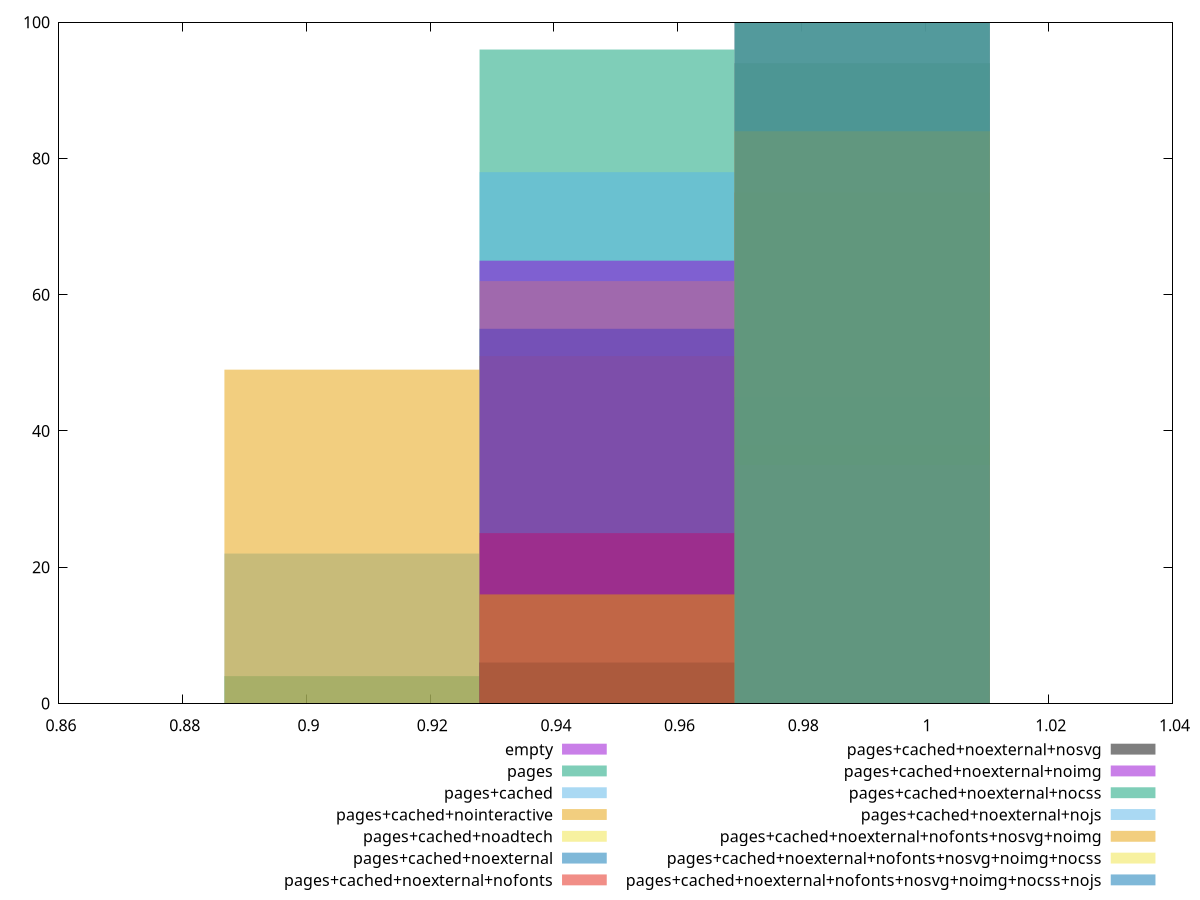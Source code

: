 reset
set terminal svg size 640, 620 enhanced background rgb 'white'
set output "reprap/first-contentful-paint/comparison/histogram/all_score.svg"

$empty <<EOF
0.9898482270872204 100
EOF

$pages <<EOF
0.9073608748299521 4
0.9486045509585863 96
EOF

$pagesCached <<EOF
0.9486045509585863 78
0.9073608748299521 22
EOF

$pagesCachedNointeractive <<EOF
0.9486045509585863 51
0.9073608748299521 49
EOF

$pagesCachedNoadtech <<EOF
0.9486045509585863 62
0.9898482270872204 38
EOF

$pagesCachedNoexternal <<EOF
0.9898482270872204 45
0.9486045509585863 55
EOF

$pagesCachedNoexternalNofonts <<EOF
0.9898482270872204 75
0.9486045509585863 25
EOF

$pagesCachedNoexternalNosvg <<EOF
0.9898482270872204 94
0.9486045509585863 6
EOF

$pagesCachedNoexternalNoimg <<EOF
0.9898482270872204 35
0.9486045509585863 65
EOF

$pagesCachedNoexternalNocss <<EOF
0.9898482270872204 100
EOF

$pagesCachedNoexternalNojs <<EOF
0.9898482270872204 100
EOF

$pagesCachedNoexternalNofontsNosvgNoimg <<EOF
0.9898482270872204 84
0.9486045509585863 16
EOF

$pagesCachedNoexternalNofontsNosvgNoimgNocss <<EOF
0.9898482270872204 100
EOF

$pagesCachedNoexternalNofontsNosvgNoimgNocssNojs <<EOF
0.9898482270872204 100
EOF

set key outside below
set boxwidth 0.04124367612863419
set yrange [0:100]
set style fill transparent solid 0.5 noborder

plot \
  $empty title "empty" with boxes, \
  $pages title "pages" with boxes, \
  $pagesCached title "pages+cached" with boxes, \
  $pagesCachedNointeractive title "pages+cached+nointeractive" with boxes, \
  $pagesCachedNoadtech title "pages+cached+noadtech" with boxes, \
  $pagesCachedNoexternal title "pages+cached+noexternal" with boxes, \
  $pagesCachedNoexternalNofonts title "pages+cached+noexternal+nofonts" with boxes, \
  $pagesCachedNoexternalNosvg title "pages+cached+noexternal+nosvg" with boxes, \
  $pagesCachedNoexternalNoimg title "pages+cached+noexternal+noimg" with boxes, \
  $pagesCachedNoexternalNocss title "pages+cached+noexternal+nocss" with boxes, \
  $pagesCachedNoexternalNojs title "pages+cached+noexternal+nojs" with boxes, \
  $pagesCachedNoexternalNofontsNosvgNoimg title "pages+cached+noexternal+nofonts+nosvg+noimg" with boxes, \
  $pagesCachedNoexternalNofontsNosvgNoimgNocss title "pages+cached+noexternal+nofonts+nosvg+noimg+nocss" with boxes, \
  $pagesCachedNoexternalNofontsNosvgNoimgNocssNojs title "pages+cached+noexternal+nofonts+nosvg+noimg+nocss+nojs" with boxes, \


reset